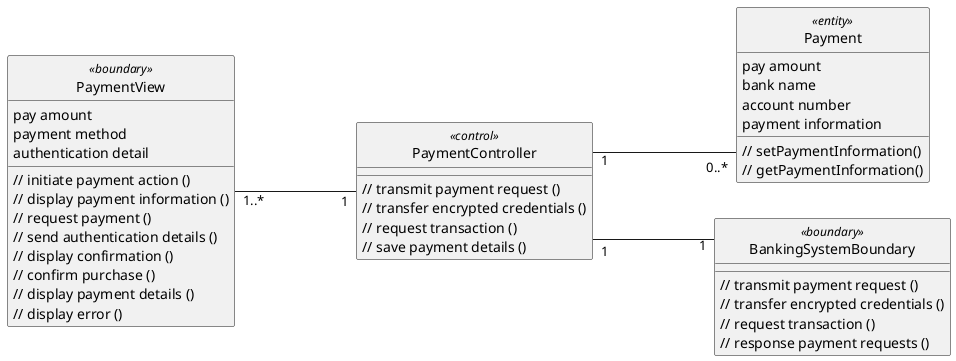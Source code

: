 @startuml 
skinparam classAttributeIconSize 0
skinparam linetype ortho
left to right direction
hide circle
class PaymentView <<boundary>> {
    pay amount
    payment method
    authentication detail

    // initiate payment action ()
    // display payment information ()
    // request payment ()
    // send authentication details ()
    // display confirmation ()
    // confirm purchase ()
    // display payment details ()
    // display error ()

    }

class PaymentController <<control>> {
    // transmit payment request ()
    // transfer encrypted credentials ()
    // request transaction ()
    // save payment details ()

    }

class Payment <<entity>> {
    pay amount
    bank name
    account number
    payment information

    // setPaymentInformation()
    // getPaymentInformation()

    }

class BankingSystemBoundary <<boundary>> {
    // transmit payment request ()
    // transfer encrypted credentials ()
    // request transaction ()
    // response payment requests ()

    }

PaymentView "1..*" --- "1" PaymentController

PaymentController "1" --- "0..*" Payment

PaymentController "1" --- "1" BankingSystemBoundary

@enduml